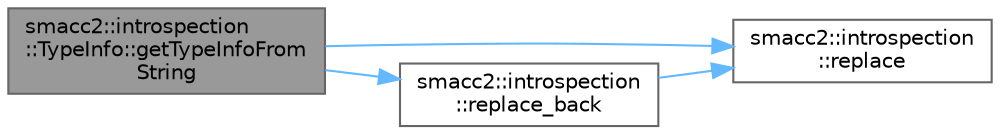 digraph "smacc2::introspection::TypeInfo::getTypeInfoFromString"
{
 // LATEX_PDF_SIZE
  bgcolor="transparent";
  edge [fontname=Helvetica,fontsize=10,labelfontname=Helvetica,labelfontsize=10];
  node [fontname=Helvetica,fontsize=10,shape=box,height=0.2,width=0.4];
  rankdir="LR";
  Node1 [label="smacc2::introspection\l::TypeInfo::getTypeInfoFrom\lString",height=0.2,width=0.4,color="gray40", fillcolor="grey60", style="filled", fontcolor="black",tooltip=" "];
  Node1 -> Node2 [color="steelblue1",style="solid"];
  Node2 [label="smacc2::introspection\l::replace",height=0.2,width=0.4,color="grey40", fillcolor="white", style="filled",URL="$namespacesmacc2_1_1introspection.html#a8e84e2d02c21826a4dfe6c4239f6c1be",tooltip=" "];
  Node1 -> Node3 [color="steelblue1",style="solid"];
  Node3 [label="smacc2::introspection\l::replace_back",height=0.2,width=0.4,color="grey40", fillcolor="white", style="filled",URL="$namespacesmacc2_1_1introspection.html#ad2f1043bfacc3386a4a5c0b79394c28d",tooltip=" "];
  Node3 -> Node2 [color="steelblue1",style="solid"];
}

